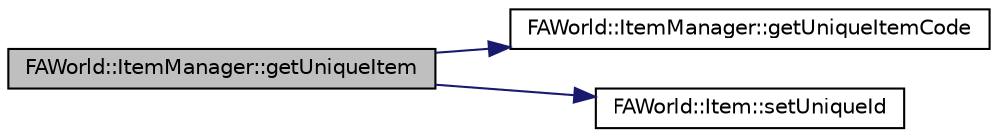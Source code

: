 digraph G
{
  edge [fontname="Helvetica",fontsize="10",labelfontname="Helvetica",labelfontsize="10"];
  node [fontname="Helvetica",fontsize="10",shape=record];
  rankdir="LR";
  Node1 [label="FAWorld::ItemManager::getUniqueItem",height=0.2,width=0.4,color="black", fillcolor="grey75", style="filled" fontcolor="black"];
  Node1 -> Node2 [color="midnightblue",fontsize="10",style="solid",fontname="Helvetica"];
  Node2 [label="FAWorld::ItemManager::getUniqueItemCode",height=0.2,width=0.4,color="black", fillcolor="white", style="filled",URL="$class_f_a_world_1_1_item_manager.html#a3088dac1c9c52f556e3d990b15b18ba1"];
  Node1 -> Node3 [color="midnightblue",fontsize="10",style="solid",fontname="Helvetica"];
  Node3 [label="FAWorld::Item::setUniqueId",height=0.2,width=0.4,color="black", fillcolor="white", style="filled",URL="$class_f_a_world_1_1_item.html#ad862c017566cf087e7427ca4d95e63dd"];
}
